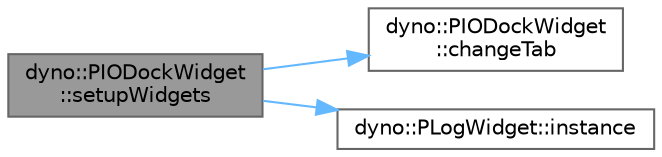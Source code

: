 digraph "dyno::PIODockWidget::setupWidgets"
{
 // LATEX_PDF_SIZE
  bgcolor="transparent";
  edge [fontname=Helvetica,fontsize=10,labelfontname=Helvetica,labelfontsize=10];
  node [fontname=Helvetica,fontsize=10,shape=box,height=0.2,width=0.4];
  rankdir="LR";
  Node1 [id="Node000001",label="dyno::PIODockWidget\l::setupWidgets",height=0.2,width=0.4,color="gray40", fillcolor="grey60", style="filled", fontcolor="black",tooltip=" "];
  Node1 -> Node2 [id="edge1_Node000001_Node000002",color="steelblue1",style="solid",tooltip=" "];
  Node2 [id="Node000002",label="dyno::PIODockWidget\l::changeTab",height=0.2,width=0.4,color="grey40", fillcolor="white", style="filled",URL="$classdyno_1_1_p_i_o_dock_widget.html#acb2473cf6e6ee8f4d4841e363c22cf7e",tooltip=" "];
  Node1 -> Node3 [id="edge2_Node000001_Node000003",color="steelblue1",style="solid",tooltip=" "];
  Node3 [id="Node000003",label="dyno::PLogWidget::instance",height=0.2,width=0.4,color="grey40", fillcolor="white", style="filled",URL="$classdyno_1_1_p_log_widget.html#aec425dbd5959d3ac87982a54d2e95e54",tooltip=" "];
}
